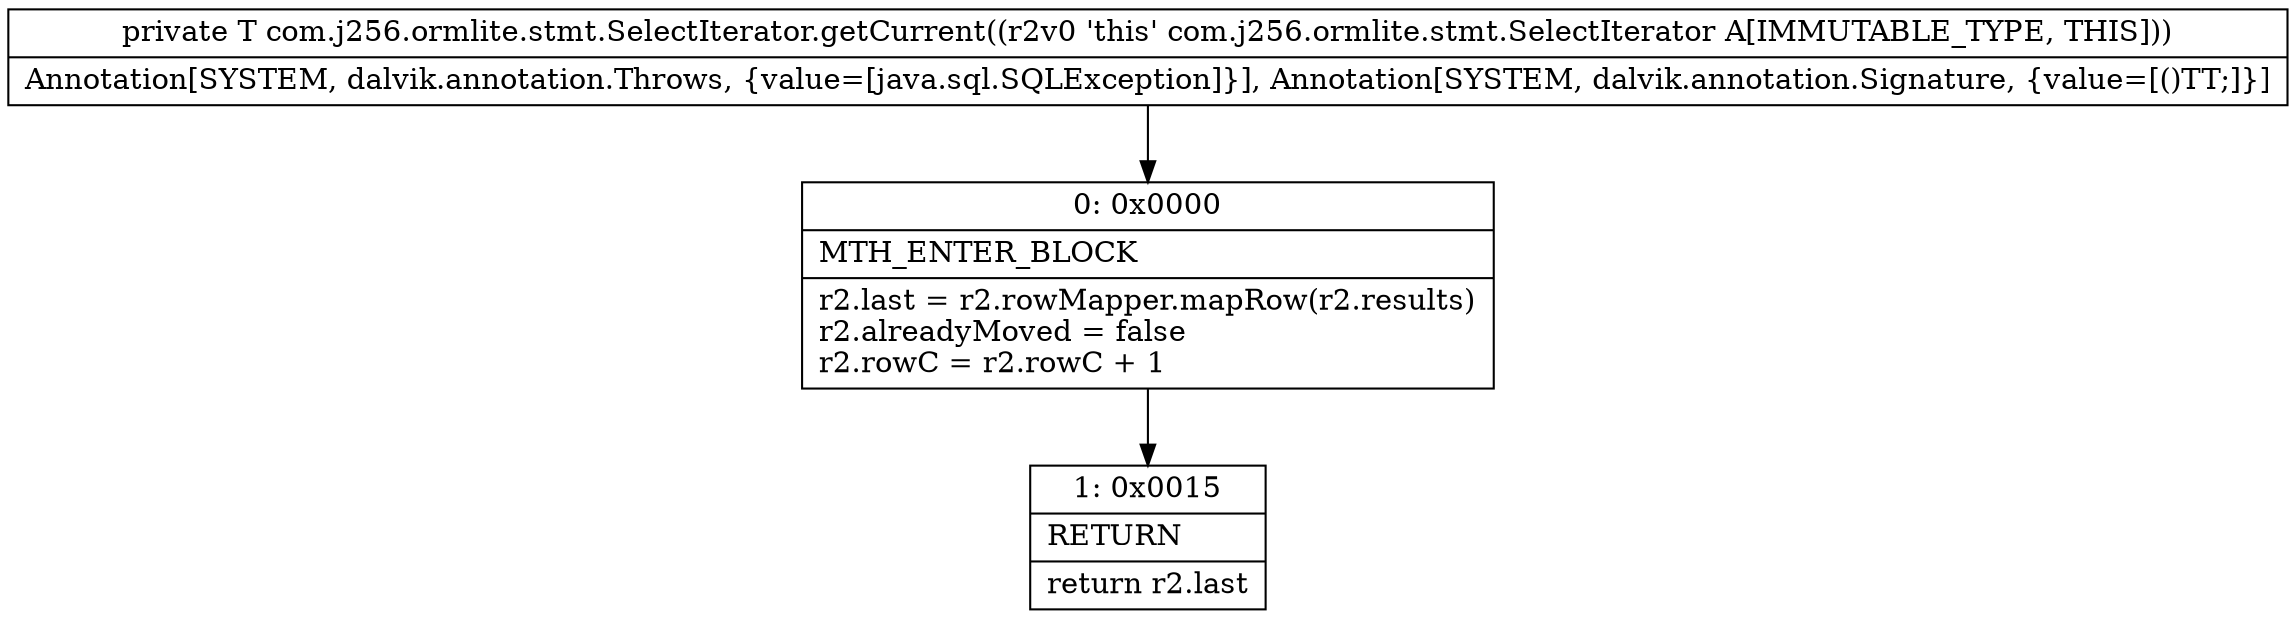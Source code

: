 digraph "CFG forcom.j256.ormlite.stmt.SelectIterator.getCurrent()Ljava\/lang\/Object;" {
Node_0 [shape=record,label="{0\:\ 0x0000|MTH_ENTER_BLOCK\l|r2.last = r2.rowMapper.mapRow(r2.results)\lr2.alreadyMoved = false\lr2.rowC = r2.rowC + 1\l}"];
Node_1 [shape=record,label="{1\:\ 0x0015|RETURN\l|return r2.last\l}"];
MethodNode[shape=record,label="{private T com.j256.ormlite.stmt.SelectIterator.getCurrent((r2v0 'this' com.j256.ormlite.stmt.SelectIterator A[IMMUTABLE_TYPE, THIS]))  | Annotation[SYSTEM, dalvik.annotation.Throws, \{value=[java.sql.SQLException]\}], Annotation[SYSTEM, dalvik.annotation.Signature, \{value=[()TT;]\}]\l}"];
MethodNode -> Node_0;
Node_0 -> Node_1;
}

